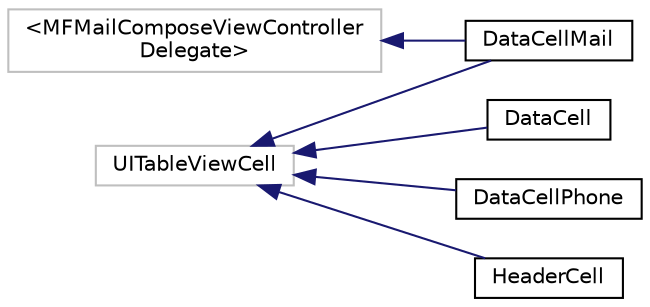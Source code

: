 digraph "Graphical Class Hierarchy"
{
  edge [fontname="Helvetica",fontsize="10",labelfontname="Helvetica",labelfontsize="10"];
  node [fontname="Helvetica",fontsize="10",shape=record];
  rankdir="LR";
  Node1 [label="\<MFMailComposeViewController\lDelegate\>",height=0.2,width=0.4,color="grey75", fillcolor="white", style="filled"];
  Node1 -> Node2 [dir="back",color="midnightblue",fontsize="10",style="solid",fontname="Helvetica"];
  Node2 [label="DataCellMail",height=0.2,width=0.4,color="black", fillcolor="white", style="filled",URL="$interface_data_cell_mail.html"];
  Node3 [label="UITableViewCell",height=0.2,width=0.4,color="grey75", fillcolor="white", style="filled"];
  Node3 -> Node4 [dir="back",color="midnightblue",fontsize="10",style="solid",fontname="Helvetica"];
  Node4 [label="DataCell",height=0.2,width=0.4,color="black", fillcolor="white", style="filled",URL="$interface_data_cell.html"];
  Node3 -> Node2 [dir="back",color="midnightblue",fontsize="10",style="solid",fontname="Helvetica"];
  Node3 -> Node5 [dir="back",color="midnightblue",fontsize="10",style="solid",fontname="Helvetica"];
  Node5 [label="DataCellPhone",height=0.2,width=0.4,color="black", fillcolor="white", style="filled",URL="$interface_data_cell_phone.html"];
  Node3 -> Node6 [dir="back",color="midnightblue",fontsize="10",style="solid",fontname="Helvetica"];
  Node6 [label="HeaderCell",height=0.2,width=0.4,color="black", fillcolor="white", style="filled",URL="$interface_header_cell.html"];
}
